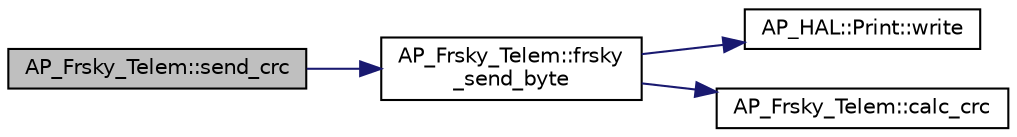digraph "AP_Frsky_Telem::send_crc"
{
 // INTERACTIVE_SVG=YES
  edge [fontname="Helvetica",fontsize="10",labelfontname="Helvetica",labelfontsize="10"];
  node [fontname="Helvetica",fontsize="10",shape=record];
  rankdir="LR";
  Node1 [label="AP_Frsky_Telem::send_crc",height=0.2,width=0.4,color="black", fillcolor="grey75", style="filled", fontcolor="black"];
  Node1 -> Node2 [color="midnightblue",fontsize="10",style="solid",fontname="Helvetica"];
  Node2 [label="AP_Frsky_Telem::frsky\l_send_byte",height=0.2,width=0.4,color="black", fillcolor="white", style="filled",URL="$classAP__Frsky__Telem.html#a109c8dfca27209e83eebed4b056d292c"];
  Node2 -> Node3 [color="midnightblue",fontsize="10",style="solid",fontname="Helvetica"];
  Node3 [label="AP_HAL::Print::write",height=0.2,width=0.4,color="black", fillcolor="white", style="filled",URL="$classAP__HAL_1_1Print.html#acc65391952a43334f8f5c9bef341f501"];
  Node2 -> Node4 [color="midnightblue",fontsize="10",style="solid",fontname="Helvetica"];
  Node4 [label="AP_Frsky_Telem::calc_crc",height=0.2,width=0.4,color="black", fillcolor="white", style="filled",URL="$classAP__Frsky__Telem.html#a276d82db4184b09f3c21934ed9a715b6"];
}
